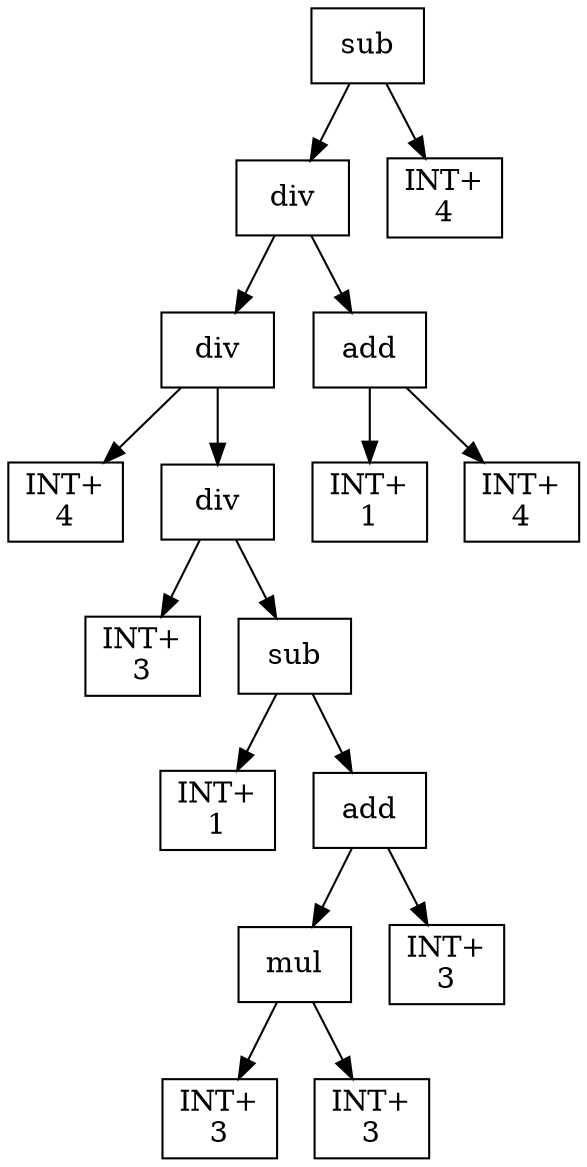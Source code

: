 digraph expr {
  node [shape=box];
  n1 [label="sub"];
  n2 [label="div"];
  n3 [label="div"];
  n4 [label="INT+\n4"];
  n5 [label="div"];
  n6 [label="INT+\n3"];
  n7 [label="sub"];
  n8 [label="INT+\n1"];
  n9 [label="add"];
  n10 [label="mul"];
  n11 [label="INT+\n3"];
  n12 [label="INT+\n3"];
  n10 -> n11;
  n10 -> n12;
  n13 [label="INT+\n3"];
  n9 -> n10;
  n9 -> n13;
  n7 -> n8;
  n7 -> n9;
  n5 -> n6;
  n5 -> n7;
  n3 -> n4;
  n3 -> n5;
  n14 [label="add"];
  n15 [label="INT+\n1"];
  n16 [label="INT+\n4"];
  n14 -> n15;
  n14 -> n16;
  n2 -> n3;
  n2 -> n14;
  n17 [label="INT+\n4"];
  n1 -> n2;
  n1 -> n17;
}